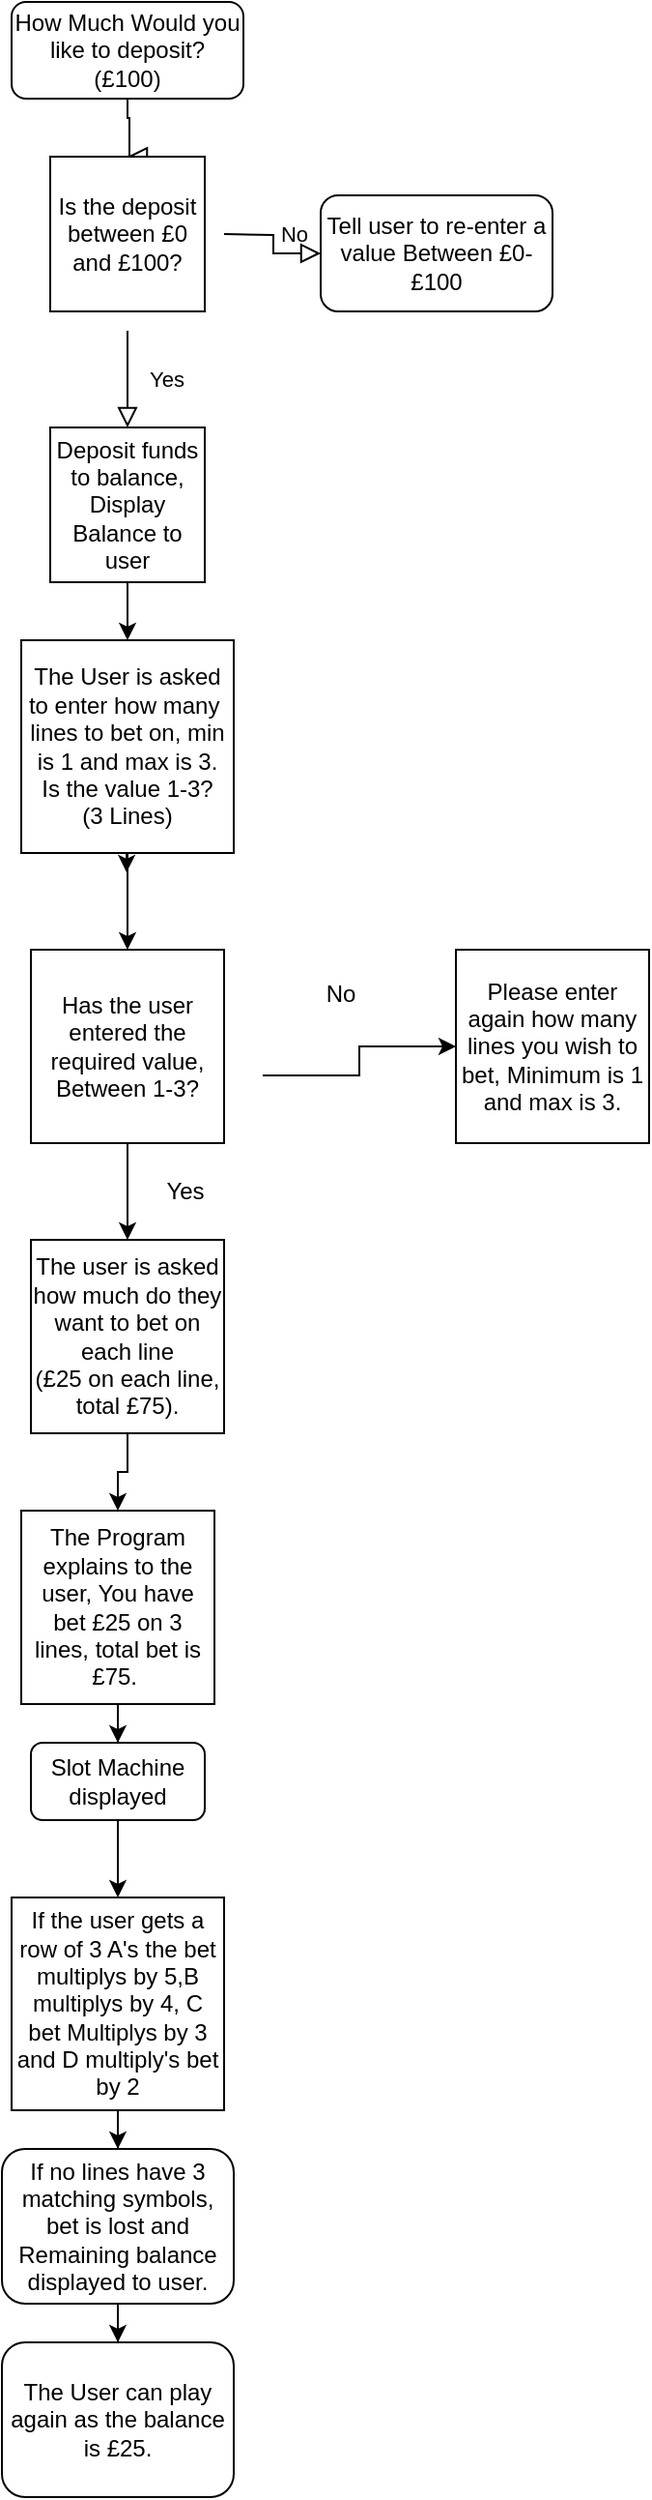 <mxfile version="24.7.5">
  <diagram id="C5RBs43oDa-KdzZeNtuy" name="Page-1">
    <mxGraphModel dx="911" dy="444" grid="1" gridSize="10" guides="1" tooltips="1" connect="1" arrows="1" fold="1" page="1" pageScale="1" pageWidth="1169" pageHeight="1654" math="0" shadow="0">
      <root>
        <mxCell id="WIyWlLk6GJQsqaUBKTNV-0" />
        <mxCell id="WIyWlLk6GJQsqaUBKTNV-1" parent="WIyWlLk6GJQsqaUBKTNV-0" />
        <mxCell id="WIyWlLk6GJQsqaUBKTNV-2" value="" style="rounded=0;html=1;jettySize=auto;orthogonalLoop=1;fontSize=11;endArrow=block;endFill=0;endSize=8;strokeWidth=1;shadow=0;labelBackgroundColor=none;edgeStyle=orthogonalEdgeStyle;entryX=0.5;entryY=0;entryDx=0;entryDy=0;" parent="WIyWlLk6GJQsqaUBKTNV-1" source="WIyWlLk6GJQsqaUBKTNV-3" target="iJiD2MV02rnRHH4pifD3-0" edge="1">
          <mxGeometry relative="1" as="geometry">
            <mxPoint x="220" y="140" as="targetPoint" />
            <Array as="points">
              <mxPoint x="220" y="130" />
              <mxPoint x="221" y="130" />
            </Array>
          </mxGeometry>
        </mxCell>
        <mxCell id="WIyWlLk6GJQsqaUBKTNV-3" value="How Much Would you like to deposit?&lt;div&gt;(£100)&lt;/div&gt;" style="rounded=1;whiteSpace=wrap;html=1;fontSize=12;glass=0;strokeWidth=1;shadow=0;" parent="WIyWlLk6GJQsqaUBKTNV-1" vertex="1">
          <mxGeometry x="160" y="70" width="120" height="50" as="geometry" />
        </mxCell>
        <mxCell id="WIyWlLk6GJQsqaUBKTNV-4" value="Yes" style="rounded=0;html=1;jettySize=auto;orthogonalLoop=1;fontSize=11;endArrow=block;endFill=0;endSize=8;strokeWidth=1;shadow=0;labelBackgroundColor=none;edgeStyle=orthogonalEdgeStyle;" parent="WIyWlLk6GJQsqaUBKTNV-1" edge="1">
          <mxGeometry y="20" relative="1" as="geometry">
            <mxPoint as="offset" />
            <mxPoint x="220" y="240" as="sourcePoint" />
            <mxPoint x="220" y="290" as="targetPoint" />
          </mxGeometry>
        </mxCell>
        <mxCell id="WIyWlLk6GJQsqaUBKTNV-5" value="No" style="edgeStyle=orthogonalEdgeStyle;rounded=0;html=1;jettySize=auto;orthogonalLoop=1;fontSize=11;endArrow=block;endFill=0;endSize=8;strokeWidth=1;shadow=0;labelBackgroundColor=none;" parent="WIyWlLk6GJQsqaUBKTNV-1" target="WIyWlLk6GJQsqaUBKTNV-7" edge="1">
          <mxGeometry x="-0.15" y="10" relative="1" as="geometry">
            <mxPoint as="offset" />
            <mxPoint x="270" y="190" as="sourcePoint" />
          </mxGeometry>
        </mxCell>
        <mxCell id="WIyWlLk6GJQsqaUBKTNV-7" value="Tell user to re-enter a value Between £0-£100" style="rounded=1;whiteSpace=wrap;html=1;fontSize=12;glass=0;strokeWidth=1;shadow=0;" parent="WIyWlLk6GJQsqaUBKTNV-1" vertex="1">
          <mxGeometry x="320" y="170" width="120" height="60" as="geometry" />
        </mxCell>
        <mxCell id="iJiD2MV02rnRHH4pifD3-0" value="Is the deposit between £0 and £100?" style="whiteSpace=wrap;html=1;aspect=fixed;" vertex="1" parent="WIyWlLk6GJQsqaUBKTNV-1">
          <mxGeometry x="180" y="150" width="80" height="80" as="geometry" />
        </mxCell>
        <mxCell id="iJiD2MV02rnRHH4pifD3-32" value="" style="edgeStyle=orthogonalEdgeStyle;rounded=0;orthogonalLoop=1;jettySize=auto;html=1;" edge="1" parent="WIyWlLk6GJQsqaUBKTNV-1" source="iJiD2MV02rnRHH4pifD3-1" target="iJiD2MV02rnRHH4pifD3-3">
          <mxGeometry relative="1" as="geometry" />
        </mxCell>
        <mxCell id="iJiD2MV02rnRHH4pifD3-1" value="Deposit funds to balance,&lt;div&gt;Display Balance to user&lt;/div&gt;" style="whiteSpace=wrap;html=1;aspect=fixed;" vertex="1" parent="WIyWlLk6GJQsqaUBKTNV-1">
          <mxGeometry x="180" y="290" width="80" height="80" as="geometry" />
        </mxCell>
        <mxCell id="iJiD2MV02rnRHH4pifD3-2" value="" style="endArrow=classic;html=1;rounded=0;" edge="1" parent="WIyWlLk6GJQsqaUBKTNV-1" source="iJiD2MV02rnRHH4pifD3-3">
          <mxGeometry width="50" height="50" relative="1" as="geometry">
            <mxPoint x="219.5" y="470" as="sourcePoint" />
            <mxPoint x="219.5" y="520" as="targetPoint" />
          </mxGeometry>
        </mxCell>
        <mxCell id="iJiD2MV02rnRHH4pifD3-16" style="edgeStyle=orthogonalEdgeStyle;rounded=0;orthogonalLoop=1;jettySize=auto;html=1;exitX=0.5;exitY=1;exitDx=0;exitDy=0;entryX=0.5;entryY=0;entryDx=0;entryDy=0;" edge="1" parent="WIyWlLk6GJQsqaUBKTNV-1" source="iJiD2MV02rnRHH4pifD3-3" target="iJiD2MV02rnRHH4pifD3-11">
          <mxGeometry relative="1" as="geometry" />
        </mxCell>
        <mxCell id="iJiD2MV02rnRHH4pifD3-3" value="The User is asked to enter how many&amp;nbsp; lines to bet on, min is 1 and max is 3.&lt;div&gt;Is the value 1-3?&lt;/div&gt;&lt;div&gt;(3 Lines)&lt;/div&gt;" style="whiteSpace=wrap;html=1;aspect=fixed;" vertex="1" parent="WIyWlLk6GJQsqaUBKTNV-1">
          <mxGeometry x="165" y="400" width="110" height="110" as="geometry" />
        </mxCell>
        <mxCell id="iJiD2MV02rnRHH4pifD3-34" value="" style="edgeStyle=orthogonalEdgeStyle;rounded=0;orthogonalLoop=1;jettySize=auto;html=1;" edge="1" parent="WIyWlLk6GJQsqaUBKTNV-1" source="iJiD2MV02rnRHH4pifD3-8" target="iJiD2MV02rnRHH4pifD3-10">
          <mxGeometry relative="1" as="geometry" />
        </mxCell>
        <mxCell id="iJiD2MV02rnRHH4pifD3-8" value="Yes" style="text;html=1;align=center;verticalAlign=middle;whiteSpace=wrap;rounded=0;" vertex="1" parent="WIyWlLk6GJQsqaUBKTNV-1">
          <mxGeometry x="230" y="610" width="60" height="30" as="geometry" />
        </mxCell>
        <mxCell id="iJiD2MV02rnRHH4pifD3-10" value="Please enter again how many lines you wish to bet, Minimum is 1 and max is 3." style="whiteSpace=wrap;html=1;aspect=fixed;" vertex="1" parent="WIyWlLk6GJQsqaUBKTNV-1">
          <mxGeometry x="390" y="560" width="100" height="100" as="geometry" />
        </mxCell>
        <mxCell id="iJiD2MV02rnRHH4pifD3-17" value="" style="edgeStyle=orthogonalEdgeStyle;rounded=0;orthogonalLoop=1;jettySize=auto;html=1;" edge="1" parent="WIyWlLk6GJQsqaUBKTNV-1" source="iJiD2MV02rnRHH4pifD3-11" target="iJiD2MV02rnRHH4pifD3-13">
          <mxGeometry relative="1" as="geometry" />
        </mxCell>
        <mxCell id="iJiD2MV02rnRHH4pifD3-11" value="Has the user entered the required value, Between 1-3?" style="whiteSpace=wrap;html=1;aspect=fixed;" vertex="1" parent="WIyWlLk6GJQsqaUBKTNV-1">
          <mxGeometry x="170" y="560" width="100" height="100" as="geometry" />
        </mxCell>
        <mxCell id="iJiD2MV02rnRHH4pifD3-13" value="The user is asked how much do they want to bet on each line&lt;div&gt;(£25 on each line, total £75).&lt;/div&gt;" style="whiteSpace=wrap;html=1;aspect=fixed;" vertex="1" parent="WIyWlLk6GJQsqaUBKTNV-1">
          <mxGeometry x="170" y="710" width="100" height="100" as="geometry" />
        </mxCell>
        <mxCell id="iJiD2MV02rnRHH4pifD3-18" value="Yes" style="text;html=1;align=center;verticalAlign=middle;whiteSpace=wrap;rounded=0;" vertex="1" parent="WIyWlLk6GJQsqaUBKTNV-1">
          <mxGeometry x="220" y="670" width="60" height="30" as="geometry" />
        </mxCell>
        <mxCell id="iJiD2MV02rnRHH4pifD3-24" style="edgeStyle=orthogonalEdgeStyle;rounded=0;orthogonalLoop=1;jettySize=auto;html=1;exitX=0.5;exitY=1;exitDx=0;exitDy=0;" edge="1" parent="WIyWlLk6GJQsqaUBKTNV-1" source="iJiD2MV02rnRHH4pifD3-13" target="iJiD2MV02rnRHH4pifD3-13">
          <mxGeometry relative="1" as="geometry" />
        </mxCell>
        <mxCell id="iJiD2MV02rnRHH4pifD3-25" value="" style="edgeStyle=orthogonalEdgeStyle;rounded=0;orthogonalLoop=1;jettySize=auto;html=1;exitX=0.5;exitY=1;exitDx=0;exitDy=0;" edge="1" parent="WIyWlLk6GJQsqaUBKTNV-1" source="iJiD2MV02rnRHH4pifD3-13" target="iJiD2MV02rnRHH4pifD3-21">
          <mxGeometry relative="1" as="geometry">
            <mxPoint x="220" y="1010" as="targetPoint" />
            <mxPoint x="220" y="890" as="sourcePoint" />
          </mxGeometry>
        </mxCell>
        <mxCell id="iJiD2MV02rnRHH4pifD3-39" value="" style="edgeStyle=orthogonalEdgeStyle;rounded=0;orthogonalLoop=1;jettySize=auto;html=1;" edge="1" parent="WIyWlLk6GJQsqaUBKTNV-1" source="iJiD2MV02rnRHH4pifD3-21" target="iJiD2MV02rnRHH4pifD3-38">
          <mxGeometry relative="1" as="geometry" />
        </mxCell>
        <mxCell id="iJiD2MV02rnRHH4pifD3-21" value="The Program explains to the user, You have bet £25 on 3 lines, total bet is £75.&amp;nbsp;" style="whiteSpace=wrap;html=1;aspect=fixed;align=center;" vertex="1" parent="WIyWlLk6GJQsqaUBKTNV-1">
          <mxGeometry x="165" y="850" width="100" height="100" as="geometry" />
        </mxCell>
        <mxCell id="iJiD2MV02rnRHH4pifD3-36" value="" style="edgeStyle=orthogonalEdgeStyle;rounded=0;orthogonalLoop=1;jettySize=auto;html=1;" edge="1" parent="WIyWlLk6GJQsqaUBKTNV-1" source="iJiD2MV02rnRHH4pifD3-28" target="iJiD2MV02rnRHH4pifD3-31">
          <mxGeometry relative="1" as="geometry" />
        </mxCell>
        <mxCell id="iJiD2MV02rnRHH4pifD3-28" value="If the user gets a row of 3 A&#39;s the bet multiplys by 5,B multiplys by 4, C bet Multiplys by 3 and D multiply&#39;s bet by 2" style="whiteSpace=wrap;html=1;aspect=fixed;align=center;" vertex="1" parent="WIyWlLk6GJQsqaUBKTNV-1">
          <mxGeometry x="160" y="1050" width="110" height="110" as="geometry" />
        </mxCell>
        <mxCell id="iJiD2MV02rnRHH4pifD3-42" value="" style="edgeStyle=orthogonalEdgeStyle;rounded=0;orthogonalLoop=1;jettySize=auto;html=1;" edge="1" parent="WIyWlLk6GJQsqaUBKTNV-1" source="iJiD2MV02rnRHH4pifD3-31" target="iJiD2MV02rnRHH4pifD3-41">
          <mxGeometry relative="1" as="geometry" />
        </mxCell>
        <mxCell id="iJiD2MV02rnRHH4pifD3-31" value="If no lines have 3 matching symbols, bet is lost and Remaining balance displayed to user." style="rounded=1;whiteSpace=wrap;html=1;" vertex="1" parent="WIyWlLk6GJQsqaUBKTNV-1">
          <mxGeometry x="155" y="1180" width="120" height="80" as="geometry" />
        </mxCell>
        <mxCell id="iJiD2MV02rnRHH4pifD3-37" value="No" style="text;html=1;align=center;verticalAlign=middle;resizable=0;points=[];autosize=1;strokeColor=none;fillColor=none;" vertex="1" parent="WIyWlLk6GJQsqaUBKTNV-1">
          <mxGeometry x="310" y="568" width="40" height="30" as="geometry" />
        </mxCell>
        <mxCell id="iJiD2MV02rnRHH4pifD3-40" value="" style="edgeStyle=orthogonalEdgeStyle;rounded=0;orthogonalLoop=1;jettySize=auto;html=1;" edge="1" parent="WIyWlLk6GJQsqaUBKTNV-1" source="iJiD2MV02rnRHH4pifD3-38" target="iJiD2MV02rnRHH4pifD3-28">
          <mxGeometry relative="1" as="geometry" />
        </mxCell>
        <mxCell id="iJiD2MV02rnRHH4pifD3-38" value="Slot Machine displayed" style="rounded=1;whiteSpace=wrap;html=1;" vertex="1" parent="WIyWlLk6GJQsqaUBKTNV-1">
          <mxGeometry x="170" y="970" width="90" height="40" as="geometry" />
        </mxCell>
        <mxCell id="iJiD2MV02rnRHH4pifD3-41" value="The User can play again as the balance is £25." style="rounded=1;whiteSpace=wrap;html=1;" vertex="1" parent="WIyWlLk6GJQsqaUBKTNV-1">
          <mxGeometry x="155" y="1280" width="120" height="80" as="geometry" />
        </mxCell>
      </root>
    </mxGraphModel>
  </diagram>
</mxfile>
